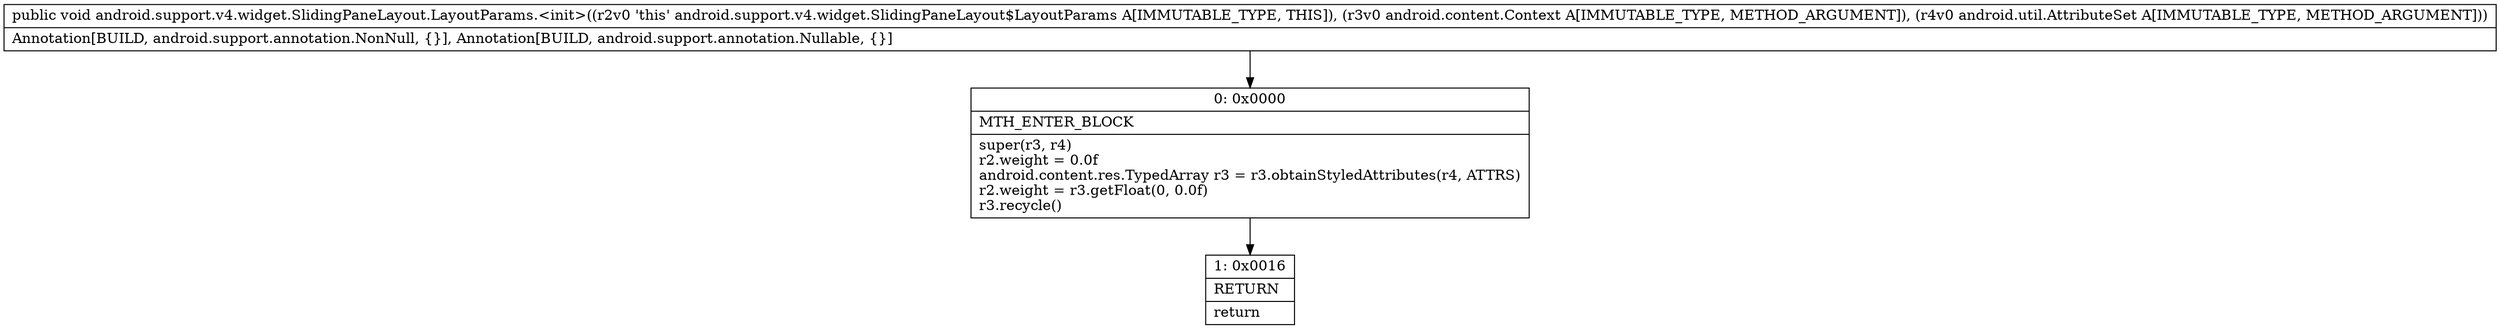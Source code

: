 digraph "CFG forandroid.support.v4.widget.SlidingPaneLayout.LayoutParams.\<init\>(Landroid\/content\/Context;Landroid\/util\/AttributeSet;)V" {
Node_0 [shape=record,label="{0\:\ 0x0000|MTH_ENTER_BLOCK\l|super(r3, r4)\lr2.weight = 0.0f\landroid.content.res.TypedArray r3 = r3.obtainStyledAttributes(r4, ATTRS)\lr2.weight = r3.getFloat(0, 0.0f)\lr3.recycle()\l}"];
Node_1 [shape=record,label="{1\:\ 0x0016|RETURN\l|return\l}"];
MethodNode[shape=record,label="{public void android.support.v4.widget.SlidingPaneLayout.LayoutParams.\<init\>((r2v0 'this' android.support.v4.widget.SlidingPaneLayout$LayoutParams A[IMMUTABLE_TYPE, THIS]), (r3v0 android.content.Context A[IMMUTABLE_TYPE, METHOD_ARGUMENT]), (r4v0 android.util.AttributeSet A[IMMUTABLE_TYPE, METHOD_ARGUMENT]))  | Annotation[BUILD, android.support.annotation.NonNull, \{\}], Annotation[BUILD, android.support.annotation.Nullable, \{\}]\l}"];
MethodNode -> Node_0;
Node_0 -> Node_1;
}

